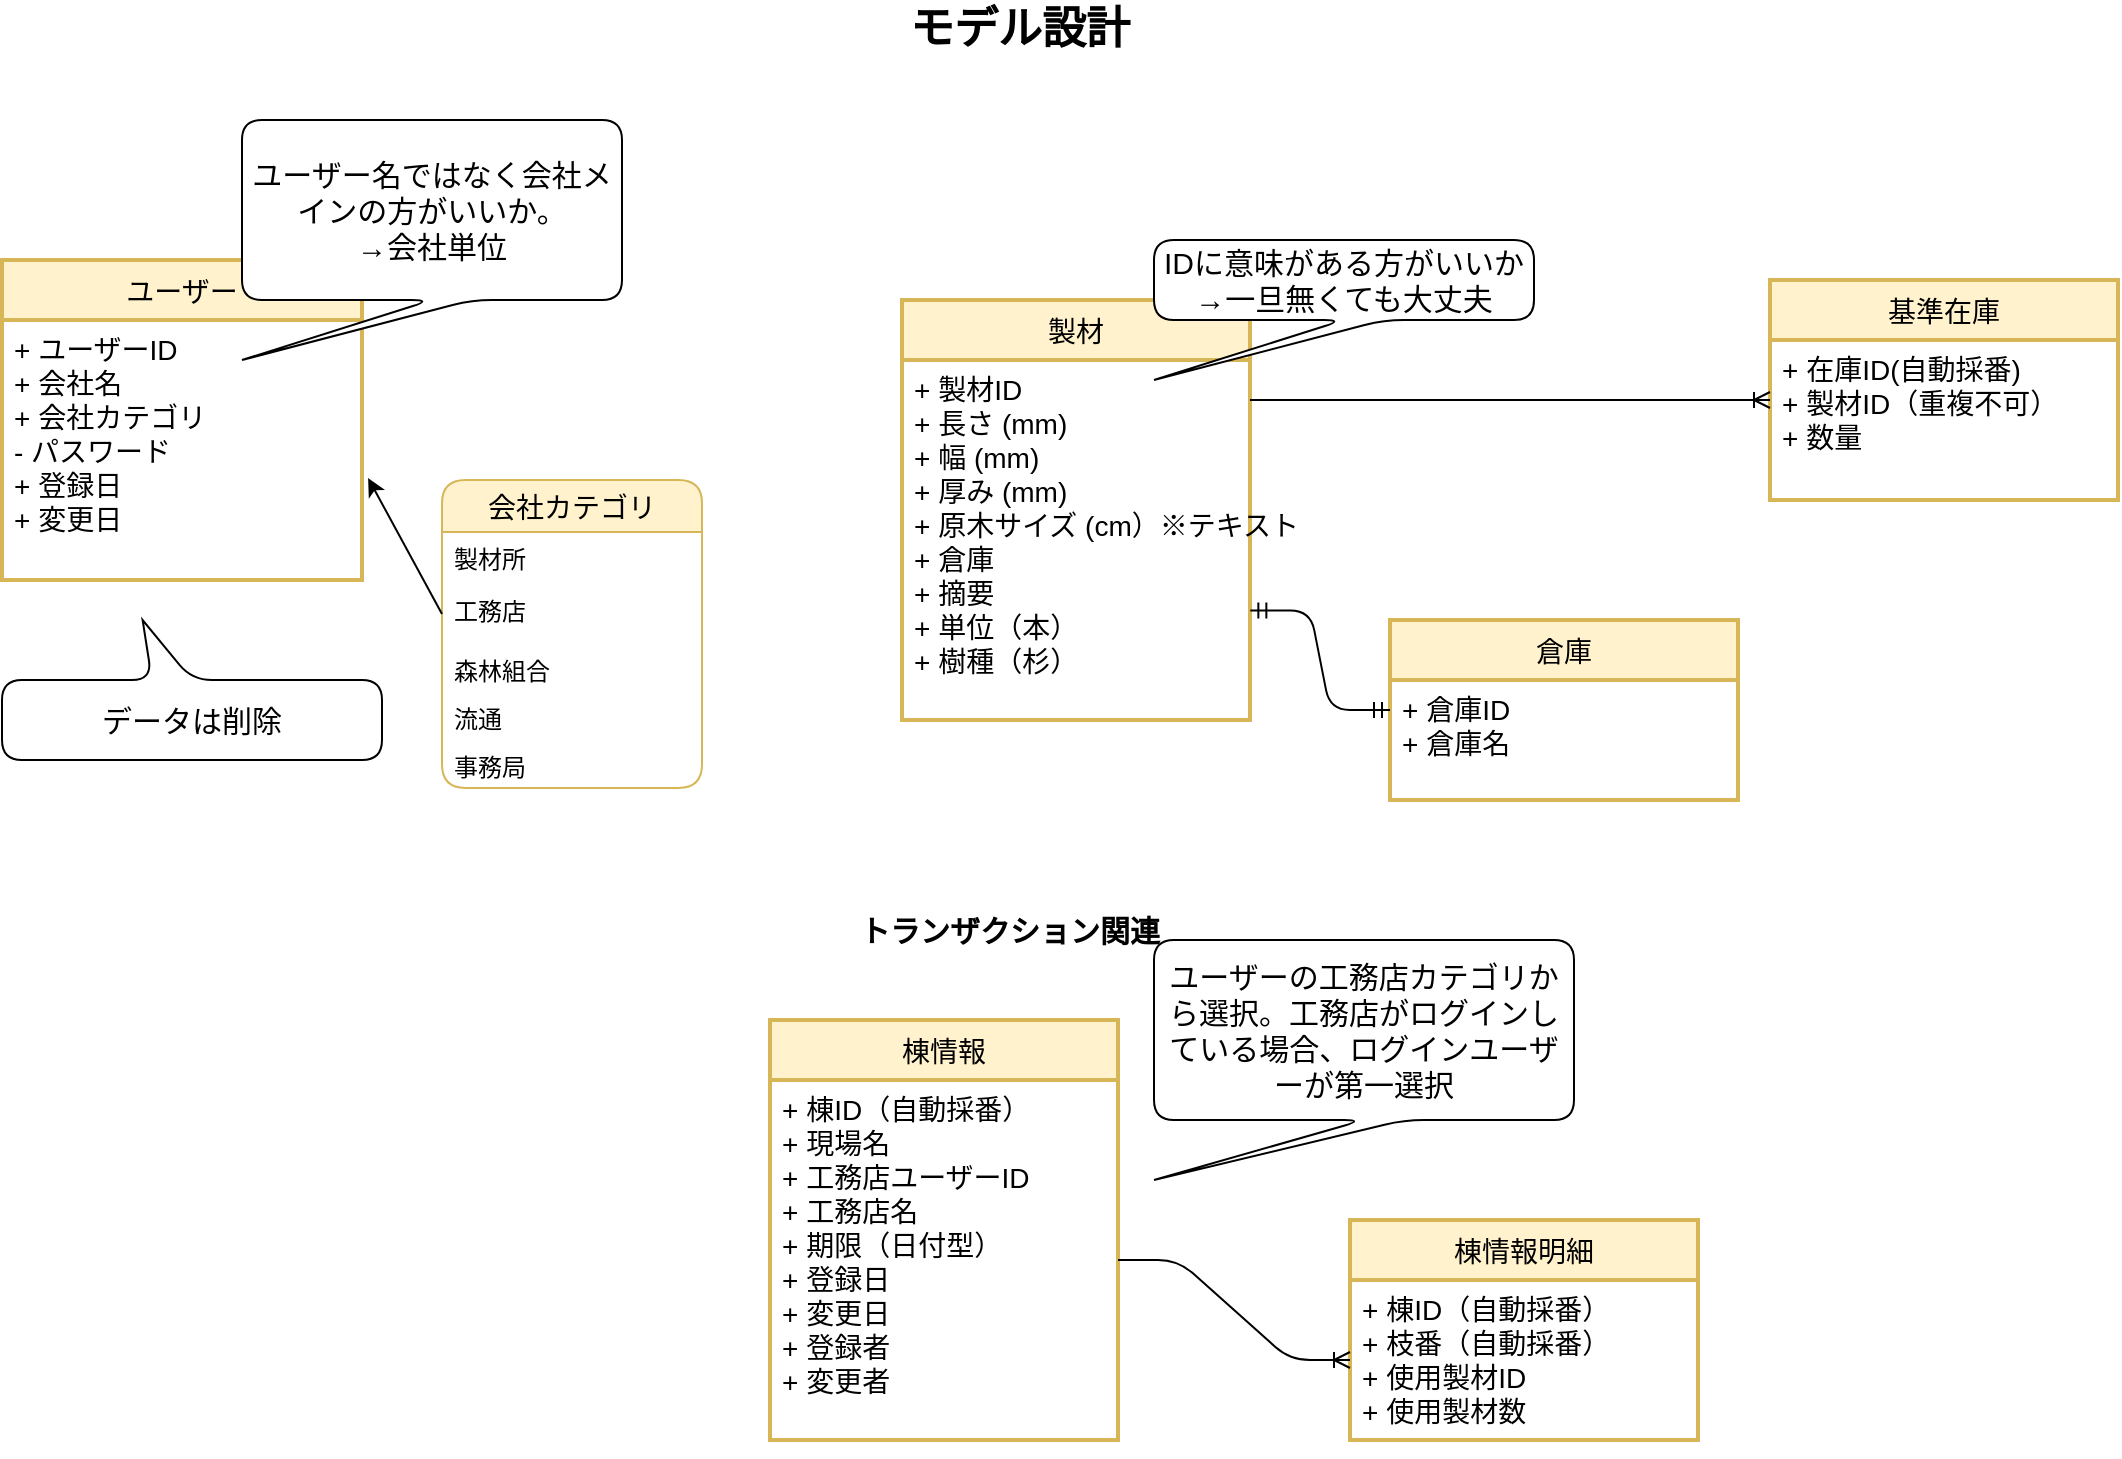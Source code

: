 <mxfile>
    <diagram id="Ypj5rLJIwxC1mN9q6Cak" name="ページ1">
        <mxGraphModel dx="1000" dy="705" grid="1" gridSize="10" guides="1" tooltips="1" connect="1" arrows="1" fold="1" page="1" pageScale="1" pageWidth="1169" pageHeight="827" math="0" shadow="0">
            <root>
                <mxCell id="0"/>
                <mxCell id="1" parent="0"/>
                <mxCell id="2" value="ユーザー" style="swimlane;childLayout=stackLayout;horizontal=1;startSize=30;horizontalStack=0;rounded=0;fontSize=14;fontStyle=0;strokeWidth=2;resizeParent=0;resizeLast=1;shadow=0;dashed=0;align=center;swimlaneLine=1;fillColor=#fff2cc;strokeColor=#d6b656;" parent="1" vertex="1">
                    <mxGeometry x="76" y="160" width="180" height="160" as="geometry">
                        <mxRectangle x="50" y="130" width="90" height="30" as="alternateBounds"/>
                    </mxGeometry>
                </mxCell>
                <mxCell id="3" value="+ ユーザーID&#10;+ 会社名&#10;+ 会社カテゴリ&#10;- パスワード&#10;+ 登録日&#10;+ 変更日&#10;" style="align=left;strokeColor=none;fillColor=none;spacingLeft=4;fontSize=14;verticalAlign=top;resizable=0;rotatable=0;part=1;" parent="2" vertex="1">
                    <mxGeometry y="30" width="180" height="130" as="geometry"/>
                </mxCell>
                <mxCell id="4" value="製材" style="swimlane;childLayout=stackLayout;horizontal=1;startSize=30;horizontalStack=0;rounded=0;fontSize=14;fontStyle=0;strokeWidth=2;resizeParent=0;resizeLast=1;shadow=0;dashed=0;align=center;fillColor=#fff2cc;strokeColor=#d6b656;" parent="1" vertex="1">
                    <mxGeometry x="526" y="180" width="174" height="210" as="geometry">
                        <mxRectangle x="50" y="130" width="90" height="30" as="alternateBounds"/>
                    </mxGeometry>
                </mxCell>
                <mxCell id="5" value="+ 製材ID&#10;+ 長さ (mm)&#10;+ 幅 (mm)&#10;+ 厚み (mm)&#10;+ 原木サイズ (cm）※テキスト&#10;+ 倉庫&#10;+ 摘要&#10;+ 単位（本）&#10;+ 樹種（杉）" style="align=left;strokeColor=none;fillColor=none;spacingLeft=4;fontSize=14;verticalAlign=top;resizable=0;rotatable=0;part=1;" parent="4" vertex="1">
                    <mxGeometry y="30" width="174" height="180" as="geometry"/>
                </mxCell>
                <mxCell id="6" value="&lt;font size=&quot;1&quot;&gt;&lt;b style=&quot;font-size: 22px&quot;&gt;モデル設計&lt;/b&gt;&lt;/font&gt;" style="text;html=1;strokeColor=none;fillColor=none;align=center;verticalAlign=middle;whiteSpace=wrap;rounded=0;" parent="1" vertex="1">
                    <mxGeometry x="485" y="30" width="200" height="30" as="geometry"/>
                </mxCell>
                <mxCell id="8" value="会社カテゴリ" style="swimlane;fontStyle=0;childLayout=stackLayout;horizontal=1;startSize=26;horizontalStack=0;resizeParent=1;resizeParentMax=0;resizeLast=0;collapsible=1;marginBottom=0;align=center;fontSize=14;rounded=1;fillColor=#fff2cc;strokeColor=#d6b656;" parent="1" vertex="1">
                    <mxGeometry x="296" y="270" width="130" height="154" as="geometry"/>
                </mxCell>
                <mxCell id="9" value="製材所  &#10;" style="text;strokeColor=none;fillColor=none;spacingLeft=4;spacingRight=4;overflow=hidden;rotatable=0;points=[[0,0.5],[1,0.5]];portConstraint=eastwest;fontSize=12;" parent="8" vertex="1">
                    <mxGeometry y="26" width="130" height="26" as="geometry"/>
                </mxCell>
                <mxCell id="10" value="工務店  " style="text;strokeColor=none;fillColor=none;spacingLeft=4;spacingRight=4;overflow=hidden;rotatable=0;points=[[0,0.5],[1,0.5]];portConstraint=eastwest;fontSize=12;rounded=1;" parent="8" vertex="1">
                    <mxGeometry y="52" width="130" height="30" as="geometry"/>
                </mxCell>
                <mxCell id="11" value="森林組合" style="text;strokeColor=none;fillColor=none;spacingLeft=4;spacingRight=4;overflow=hidden;rotatable=0;points=[[0,0.5],[1,0.5]];portConstraint=eastwest;fontSize=12;" parent="8" vertex="1">
                    <mxGeometry y="82" width="130" height="24" as="geometry"/>
                </mxCell>
                <mxCell id="67" value="流通" style="text;strokeColor=none;fillColor=none;spacingLeft=4;spacingRight=4;overflow=hidden;rotatable=0;points=[[0,0.5],[1,0.5]];portConstraint=eastwest;fontSize=12;" vertex="1" parent="8">
                    <mxGeometry y="106" width="130" height="24" as="geometry"/>
                </mxCell>
                <mxCell id="40" value="事務局" style="text;strokeColor=none;fillColor=none;spacingLeft=4;spacingRight=4;overflow=hidden;rotatable=0;points=[[0,0.5],[1,0.5]];portConstraint=eastwest;fontSize=12;" parent="8" vertex="1">
                    <mxGeometry y="130" width="130" height="24" as="geometry"/>
                </mxCell>
                <mxCell id="12" value="" style="edgeStyle=none;html=1;fontSize=14;exitX=0;exitY=0.5;exitDx=0;exitDy=0;entryX=1.017;entryY=0.608;entryDx=0;entryDy=0;entryPerimeter=0;" parent="1" source="10" target="3" edge="1">
                    <mxGeometry relative="1" as="geometry">
                        <Array as="points"/>
                    </mxGeometry>
                </mxCell>
                <mxCell id="41" value="ユーザー名ではなく会社メインの方がいいか。&lt;br&gt;→会社単位" style="shape=callout;whiteSpace=wrap;html=1;perimeter=calloutPerimeter;rounded=1;fontSize=15;position2=0;" parent="1" vertex="1">
                    <mxGeometry x="196" y="90" width="190" height="120" as="geometry"/>
                </mxCell>
                <mxCell id="42" value="棟情報" style="swimlane;childLayout=stackLayout;horizontal=1;startSize=30;horizontalStack=0;rounded=0;fontSize=14;fontStyle=0;strokeWidth=2;resizeParent=0;resizeLast=1;shadow=0;dashed=0;align=center;fillColor=#fff2cc;strokeColor=#d6b656;" parent="1" vertex="1">
                    <mxGeometry x="460" y="540" width="174" height="210" as="geometry">
                        <mxRectangle x="50" y="130" width="90" height="30" as="alternateBounds"/>
                    </mxGeometry>
                </mxCell>
                <mxCell id="50" style="edgeStyle=none;html=1;fontSize=15;" parent="42" source="43" target="42" edge="1">
                    <mxGeometry relative="1" as="geometry"/>
                </mxCell>
                <mxCell id="43" value="+ 棟ID（自動採番）&#10;+ 現場名&#10;+ 工務店ユーザーID&#10;+ 工務店名&#10;+ 期限（日付型）&#10;+ 登録日&#10;+ 変更日&#10;+ 登録者&#10;+ 変更者" style="align=left;strokeColor=none;fillColor=none;spacingLeft=4;fontSize=14;verticalAlign=top;resizable=0;rotatable=0;part=1;" parent="42" vertex="1">
                    <mxGeometry y="30" width="174" height="180" as="geometry"/>
                </mxCell>
                <mxCell id="45" value="IDに意味がある方がいいか&lt;br&gt;→一旦無くても大丈夫" style="shape=callout;whiteSpace=wrap;html=1;perimeter=calloutPerimeter;rounded=1;fontSize=15;position2=0;" parent="1" vertex="1">
                    <mxGeometry x="652" y="150" width="190" height="70" as="geometry"/>
                </mxCell>
                <mxCell id="46" value="倉庫" style="swimlane;childLayout=stackLayout;horizontal=1;startSize=30;horizontalStack=0;rounded=0;fontSize=14;fontStyle=0;strokeWidth=2;resizeParent=0;resizeLast=1;shadow=0;dashed=0;align=center;fillColor=#fff2cc;strokeColor=#d6b656;" parent="1" vertex="1">
                    <mxGeometry x="770" y="340" width="174" height="90" as="geometry">
                        <mxRectangle x="50" y="130" width="90" height="30" as="alternateBounds"/>
                    </mxGeometry>
                </mxCell>
                <mxCell id="47" value="+ 倉庫ID&#10;+ 倉庫名&#10;" style="align=left;strokeColor=none;fillColor=none;spacingLeft=4;fontSize=14;verticalAlign=top;resizable=0;rotatable=0;part=1;" parent="46" vertex="1">
                    <mxGeometry y="30" width="174" height="60" as="geometry"/>
                </mxCell>
                <mxCell id="52" value="" style="edgeStyle=entityRelationEdgeStyle;fontSize=12;html=1;endArrow=ERmandOne;startArrow=ERmandOne;entryX=0;entryY=0.5;entryDx=0;entryDy=0;exitX=1.001;exitY=0.696;exitDx=0;exitDy=0;exitPerimeter=0;" parent="1" source="5" target="46" edge="1">
                    <mxGeometry width="100" height="100" relative="1" as="geometry">
                        <mxPoint x="656" y="390" as="sourcePoint"/>
                        <mxPoint x="756" y="290" as="targetPoint"/>
                    </mxGeometry>
                </mxCell>
                <mxCell id="53" value="&lt;font style=&quot;font-size: 15px&quot;&gt;&lt;b&gt;トランザクション関連&lt;/b&gt;&lt;/font&gt;" style="text;html=1;strokeColor=none;fillColor=none;align=center;verticalAlign=middle;whiteSpace=wrap;rounded=0;" parent="1" vertex="1">
                    <mxGeometry x="480" y="480" width="200" height="30" as="geometry"/>
                </mxCell>
                <mxCell id="55" value="ユーザーの工務店カテゴリから選択。工務店がログインしている場合、ログインユーザーが第一選択" style="shape=callout;whiteSpace=wrap;html=1;perimeter=calloutPerimeter;rounded=1;fontSize=15;position2=0;" parent="1" vertex="1">
                    <mxGeometry x="652" y="500" width="210" height="120" as="geometry"/>
                </mxCell>
                <mxCell id="57" value="基準在庫" style="swimlane;childLayout=stackLayout;horizontal=1;startSize=30;horizontalStack=0;rounded=0;fontSize=14;fontStyle=0;strokeWidth=2;resizeParent=0;resizeLast=1;shadow=0;dashed=0;align=center;fillColor=#fff2cc;strokeColor=#d6b656;" parent="1" vertex="1">
                    <mxGeometry x="960" y="170" width="174" height="110" as="geometry">
                        <mxRectangle x="50" y="130" width="90" height="30" as="alternateBounds"/>
                    </mxGeometry>
                </mxCell>
                <mxCell id="58" value="+ 在庫ID(自動採番)&#10;+ 製材ID（重複不可）&#10;+ 数量" style="align=left;strokeColor=none;fillColor=none;spacingLeft=4;fontSize=14;verticalAlign=top;resizable=0;rotatable=0;part=1;" parent="57" vertex="1">
                    <mxGeometry y="30" width="174" height="80" as="geometry"/>
                </mxCell>
                <mxCell id="60" value="" style="edgeStyle=entityRelationEdgeStyle;fontSize=12;html=1;endArrow=ERoneToMany;" parent="1" edge="1">
                    <mxGeometry width="100" height="100" relative="1" as="geometry">
                        <mxPoint x="700" y="230" as="sourcePoint"/>
                        <mxPoint x="960" y="230" as="targetPoint"/>
                    </mxGeometry>
                </mxCell>
                <mxCell id="61" value="棟情報明細" style="swimlane;childLayout=stackLayout;horizontal=1;startSize=30;horizontalStack=0;rounded=0;fontSize=14;fontStyle=0;strokeWidth=2;resizeParent=0;resizeLast=1;shadow=0;dashed=0;align=center;fillColor=#fff2cc;strokeColor=#d6b656;" parent="1" vertex="1">
                    <mxGeometry x="750" y="640" width="174" height="110" as="geometry">
                        <mxRectangle x="50" y="130" width="90" height="30" as="alternateBounds"/>
                    </mxGeometry>
                </mxCell>
                <mxCell id="62" style="edgeStyle=none;html=1;fontSize=15;" parent="61" source="63" target="61" edge="1">
                    <mxGeometry relative="1" as="geometry"/>
                </mxCell>
                <mxCell id="63" value="+ 棟ID（自動採番）&#10;+ 枝番（自動採番）&#10;+ 使用製材ID&#10;+ 使用製材数&#10;" style="align=left;strokeColor=none;fillColor=none;spacingLeft=4;fontSize=14;verticalAlign=top;resizable=0;rotatable=0;part=1;" parent="61" vertex="1">
                    <mxGeometry y="30" width="174" height="80" as="geometry"/>
                </mxCell>
                <mxCell id="64" value="" style="edgeStyle=entityRelationEdgeStyle;fontSize=12;html=1;endArrow=ERoneToMany;" parent="1" source="43" target="63" edge="1">
                    <mxGeometry width="100" height="100" relative="1" as="geometry">
                        <mxPoint x="550" y="780" as="sourcePoint"/>
                        <mxPoint x="650" y="680" as="targetPoint"/>
                    </mxGeometry>
                </mxCell>
                <mxCell id="65" value="データは削除" style="shape=callout;whiteSpace=wrap;html=1;perimeter=calloutPerimeter;rounded=1;fontSize=15;position2=0.63;direction=west;" parent="1" vertex="1">
                    <mxGeometry x="76" y="340" width="190" height="70" as="geometry"/>
                </mxCell>
            </root>
        </mxGraphModel>
    </diagram>
</mxfile>